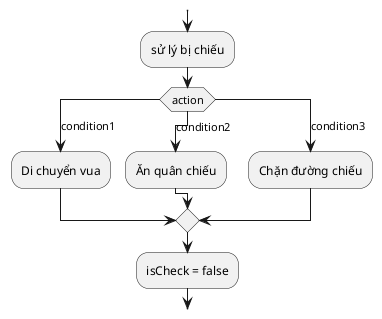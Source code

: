 @startuml


split
    :sử lý bị chiếu;
    switch (action)

    case (condition1)
    :Di chuyển vua;
    case (condition2)
    :Ăn quân chiếu;
    case (condition3)
    :Chặn đường chiếu;
    endswitch
    :isCheck = false;



    @enduml